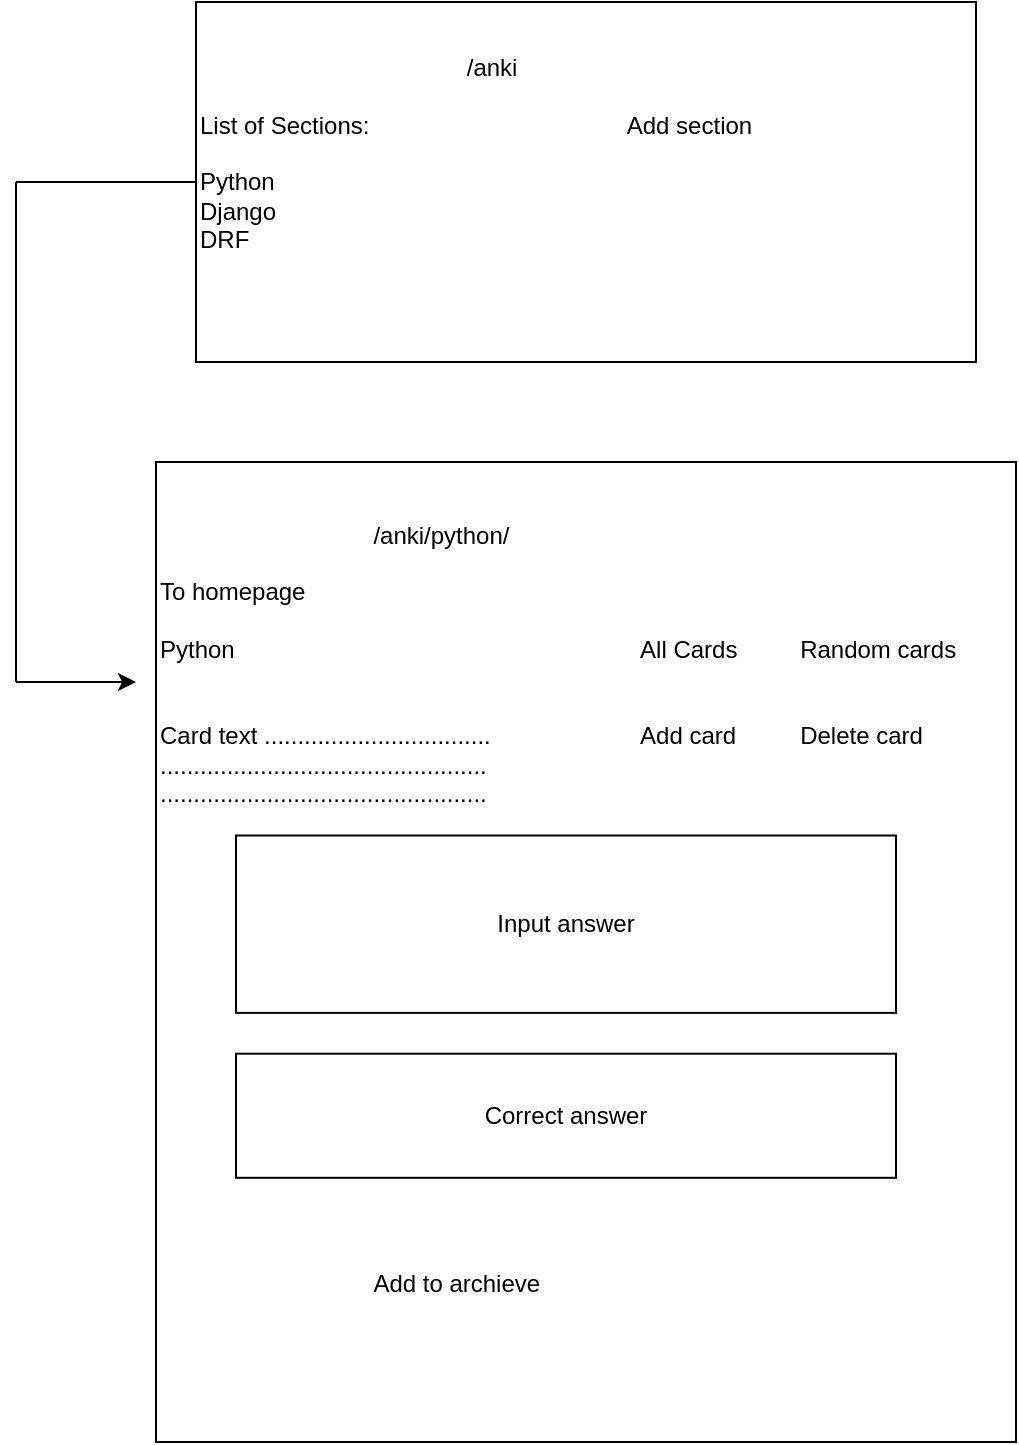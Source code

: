 <mxfile version="17.4.2" type="device"><diagram id="zZyHSabynVzLriPRFMSY" name="Page-1"><mxGraphModel dx="1102" dy="905" grid="1" gridSize="10" guides="1" tooltips="1" connect="1" arrows="1" fold="1" page="1" pageScale="1" pageWidth="850" pageHeight="1100" math="0" shadow="0"><root><mxCell id="0"/><mxCell id="1" parent="0"/><mxCell id="_SgdY1yJ-psT7c0pJfvs-1" value="&lt;span style=&quot;white-space: pre&quot;&gt;&#9;&lt;/span&gt;&lt;span style=&quot;white-space: pre&quot;&gt;&#9;&lt;/span&gt;&lt;span style=&quot;white-space: pre&quot;&gt;&#9;&lt;/span&gt;&lt;span style=&quot;white-space: pre&quot;&gt;&#9;&lt;/span&gt;&lt;span style=&quot;white-space: pre&quot;&gt;&#9;&lt;/span&gt;/anki&lt;br&gt;&lt;br&gt;List of Sections:&lt;span style=&quot;white-space: pre&quot;&gt;&#9;&lt;/span&gt;&lt;span style=&quot;white-space: pre&quot;&gt;&#9;&lt;/span&gt;&lt;span style=&quot;white-space: pre&quot;&gt;&#9;&lt;/span&gt;&lt;span style=&quot;white-space: pre&quot;&gt;&#9;&lt;/span&gt;&lt;span style=&quot;white-space: pre&quot;&gt;&#9;&lt;/span&gt;Add section&lt;br&gt;&lt;br&gt;Python&lt;br&gt;Django&lt;br&gt;DRF&lt;br&gt;&lt;br&gt;&lt;div&gt;&lt;br&gt;&lt;/div&gt;" style="rounded=0;whiteSpace=wrap;html=1;align=left;" vertex="1" parent="1"><mxGeometry x="240" y="70" width="390" height="180" as="geometry"/></mxCell><mxCell id="_SgdY1yJ-psT7c0pJfvs-4" value="" style="endArrow=none;html=1;rounded=0;entryX=0;entryY=0.5;entryDx=0;entryDy=0;" edge="1" parent="1" target="_SgdY1yJ-psT7c0pJfvs-1"><mxGeometry width="50" height="50" relative="1" as="geometry"><mxPoint x="150" y="160" as="sourcePoint"/><mxPoint x="450" y="440" as="targetPoint"/></mxGeometry></mxCell><mxCell id="_SgdY1yJ-psT7c0pJfvs-5" value="" style="endArrow=none;html=1;rounded=0;" edge="1" parent="1"><mxGeometry width="50" height="50" relative="1" as="geometry"><mxPoint x="150" y="410" as="sourcePoint"/><mxPoint x="150" y="160" as="targetPoint"/></mxGeometry></mxCell><mxCell id="_SgdY1yJ-psT7c0pJfvs-11" value="" style="endArrow=classic;html=1;rounded=0;" edge="1" parent="1"><mxGeometry width="50" height="50" relative="1" as="geometry"><mxPoint x="150" y="410" as="sourcePoint"/><mxPoint x="210" y="410" as="targetPoint"/></mxGeometry></mxCell><mxCell id="_SgdY1yJ-psT7c0pJfvs-14" value="" style="group" vertex="1" connectable="0" parent="1"><mxGeometry x="220" y="300" width="430" height="490" as="geometry"/></mxCell><mxCell id="_SgdY1yJ-psT7c0pJfvs-9" value="&lt;span style=&quot;white-space: pre&quot;&gt;&#9;&lt;/span&gt;&lt;span style=&quot;white-space: pre&quot;&gt;&#9;&lt;/span&gt;&lt;span style=&quot;white-space: pre&quot;&gt;&#9;&lt;/span&gt;&lt;span style=&quot;white-space: pre&quot;&gt;&#9;&lt;/span&gt;/anki/python/&lt;br&gt;&lt;br&gt;To homepage&lt;br&gt;&lt;br&gt;Python&lt;span style=&quot;white-space: pre&quot;&gt;&#9;&lt;/span&gt;&lt;span style=&quot;white-space: pre&quot;&gt;&#9;&lt;/span&gt;&lt;span style=&quot;white-space: pre&quot;&gt;&#9;&lt;/span&gt;&lt;span style=&quot;white-space: pre&quot;&gt;&#9;&lt;/span&gt;&lt;span style=&quot;white-space: pre&quot;&gt;&#9;&lt;/span&gt;&lt;span style=&quot;white-space: pre&quot;&gt;&#9;&lt;/span&gt;&lt;span style=&quot;white-space: pre&quot;&gt;&#9;&lt;/span&gt;&lt;span style=&quot;white-space: pre&quot;&gt;&#9;&lt;/span&gt;All Cards&amp;nbsp;&lt;span style=&quot;white-space: pre&quot;&gt;&#9;&lt;/span&gt;Random cards&lt;br&gt;&lt;br&gt;&lt;br&gt;Card text ..................................&lt;span style=&quot;white-space: pre&quot;&gt;&#9;&lt;/span&gt;&lt;span style=&quot;white-space: pre&quot;&gt;&#9;&lt;/span&gt;&lt;span style=&quot;white-space: pre&quot;&gt;&#9;&lt;/span&gt;Add card&lt;span style=&quot;white-space: pre&quot;&gt;&#9;&lt;/span&gt;&lt;span style=&quot;white-space: pre&quot;&gt;&#9;&lt;/span&gt;Delete card&lt;br&gt;.................................................&lt;br&gt;.................................................&lt;br&gt;&lt;br&gt;&lt;br&gt;&lt;br&gt;&lt;br&gt;&lt;br&gt;&lt;br&gt;&lt;br&gt;&lt;br&gt;&lt;br&gt;&lt;br&gt;&lt;br&gt;&lt;br&gt;&lt;br&gt;&lt;br&gt;&lt;br&gt;&lt;br&gt;&lt;span style=&quot;white-space: pre&quot;&gt;&#9;&lt;/span&gt;&lt;span style=&quot;white-space: pre&quot;&gt;&#9;&lt;/span&gt;&lt;span style=&quot;white-space: pre&quot;&gt;&#9;&lt;/span&gt;&lt;span style=&quot;white-space: pre&quot;&gt;&#9;&lt;/span&gt;Add to archieve&lt;br&gt;&lt;br&gt;&lt;br&gt;&lt;br&gt;" style="rounded=0;whiteSpace=wrap;html=1;align=left;" vertex="1" parent="_SgdY1yJ-psT7c0pJfvs-14"><mxGeometry width="430" height="490" as="geometry"/></mxCell><mxCell id="_SgdY1yJ-psT7c0pJfvs-12" value="Input answer" style="rounded=0;whiteSpace=wrap;html=1;" vertex="1" parent="_SgdY1yJ-psT7c0pJfvs-14"><mxGeometry x="40" y="186.755" width="330" height="88.69" as="geometry"/></mxCell><mxCell id="_SgdY1yJ-psT7c0pJfvs-13" value="Correct answer" style="rounded=0;whiteSpace=wrap;html=1;" vertex="1" parent="_SgdY1yJ-psT7c0pJfvs-14"><mxGeometry x="40" y="295.849" width="330" height="62.054" as="geometry"/></mxCell></root></mxGraphModel></diagram></mxfile>